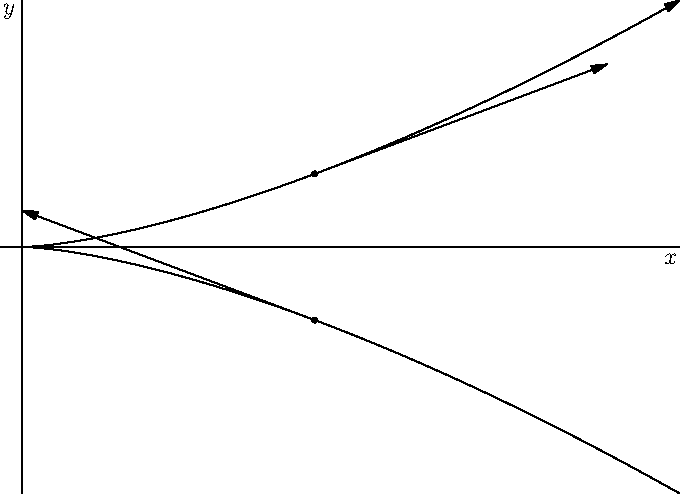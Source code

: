 import graph;
size(12cm);

xaxis("$x$");
yaxis("$y$");

real x(real t) {return t^2;}
real y(real t) {return (1/8)*t^3;}

draw(graph(x,y,-3,3),Arrow);

draw((4,1)--(8,2.5),Arrow);
draw((4,-1)--(0,0.5),Arrow);

dot((4,1));
dot((4,-1));

